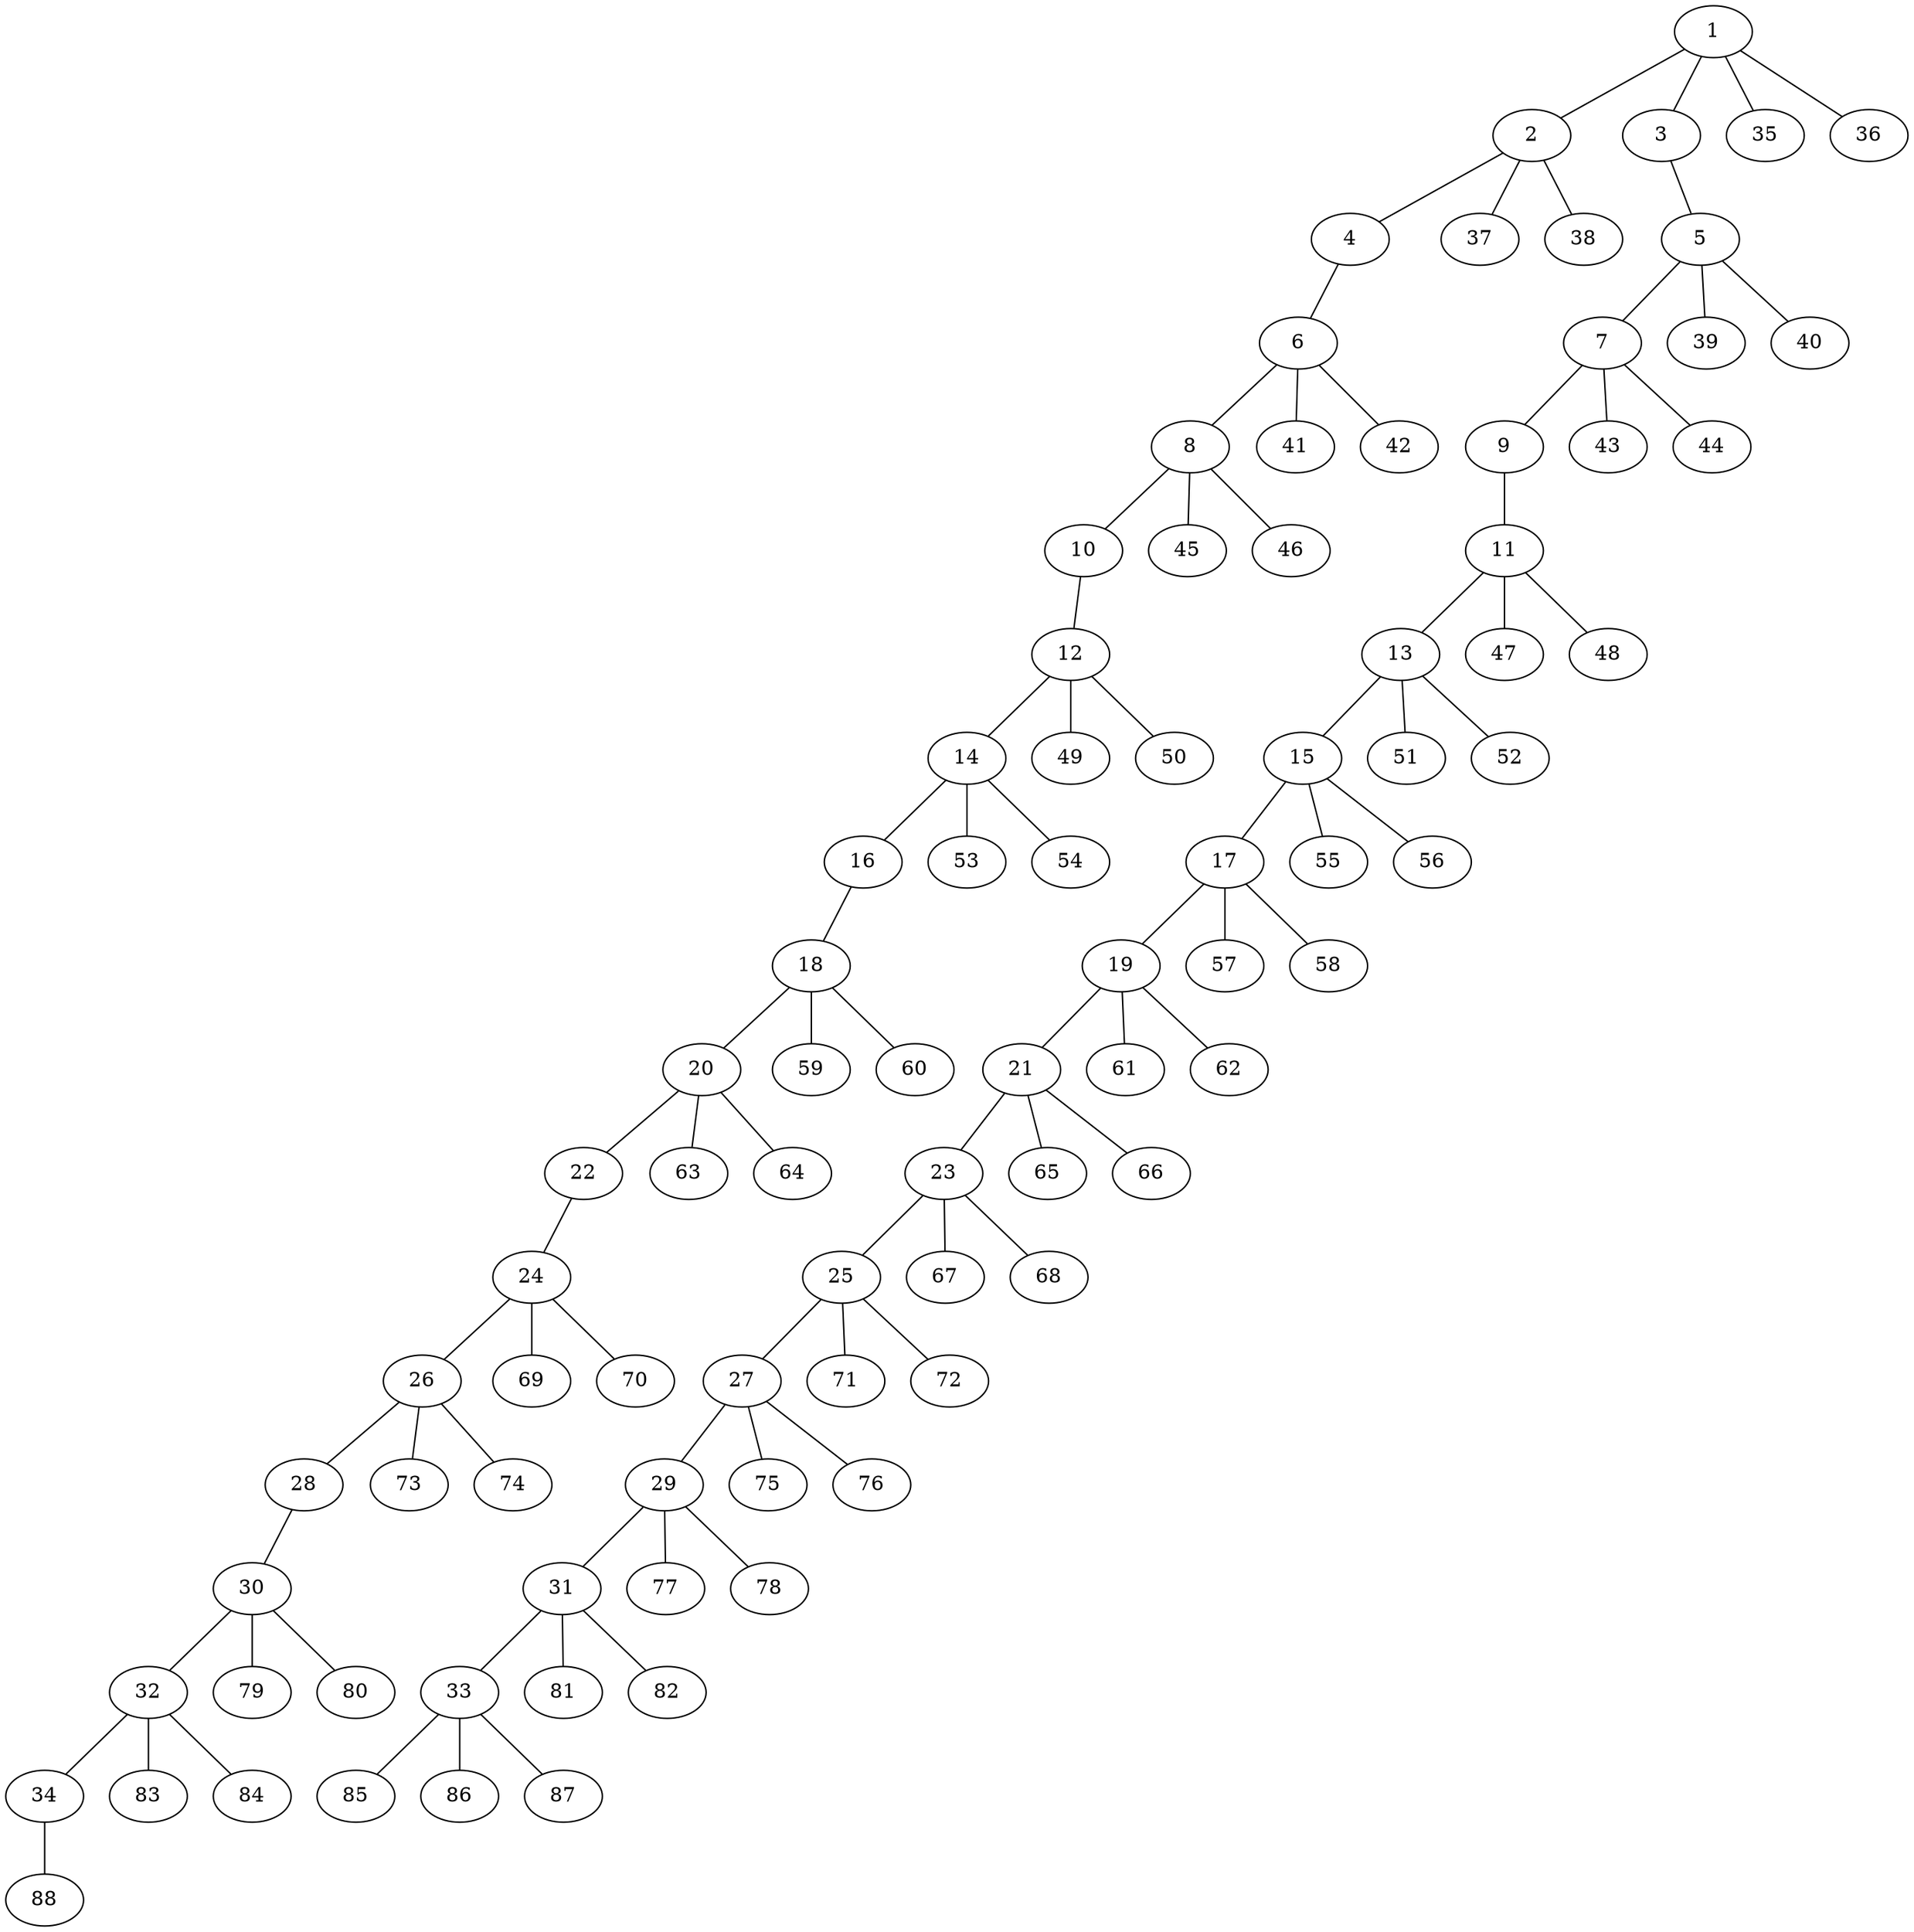 graph molecule_4334 {
	1	 [chem=C];
	2	 [chem=C];
	1 -- 2	 [valence=1];
	3	 [chem=O];
	1 -- 3	 [valence=1];
	35	 [chem=H];
	1 -- 35	 [valence=1];
	36	 [chem=H];
	1 -- 36	 [valence=1];
	4	 [chem=O];
	2 -- 4	 [valence=1];
	37	 [chem=H];
	2 -- 37	 [valence=1];
	38	 [chem=H];
	2 -- 38	 [valence=1];
	5	 [chem=C];
	3 -- 5	 [valence=1];
	6	 [chem=C];
	4 -- 6	 [valence=1];
	7	 [chem=C];
	5 -- 7	 [valence=1];
	39	 [chem=H];
	5 -- 39	 [valence=1];
	40	 [chem=H];
	5 -- 40	 [valence=1];
	8	 [chem=C];
	6 -- 8	 [valence=1];
	41	 [chem=H];
	6 -- 41	 [valence=1];
	42	 [chem=H];
	6 -- 42	 [valence=1];
	9	 [chem=O];
	7 -- 9	 [valence=1];
	43	 [chem=H];
	7 -- 43	 [valence=1];
	44	 [chem=H];
	7 -- 44	 [valence=1];
	10	 [chem=O];
	8 -- 10	 [valence=1];
	45	 [chem=H];
	8 -- 45	 [valence=1];
	46	 [chem=H];
	8 -- 46	 [valence=1];
	11	 [chem=C];
	9 -- 11	 [valence=1];
	12	 [chem=C];
	10 -- 12	 [valence=1];
	13	 [chem=C];
	11 -- 13	 [valence=1];
	47	 [chem=H];
	11 -- 47	 [valence=1];
	48	 [chem=H];
	11 -- 48	 [valence=1];
	14	 [chem=C];
	12 -- 14	 [valence=1];
	49	 [chem=H];
	12 -- 49	 [valence=1];
	50	 [chem=H];
	12 -- 50	 [valence=1];
	15	 [chem=C];
	13 -- 15	 [valence=1];
	51	 [chem=H];
	13 -- 51	 [valence=1];
	52	 [chem=H];
	13 -- 52	 [valence=1];
	16	 [chem=O];
	14 -- 16	 [valence=1];
	53	 [chem=H];
	14 -- 53	 [valence=1];
	54	 [chem=H];
	14 -- 54	 [valence=1];
	17	 [chem=C];
	15 -- 17	 [valence=1];
	55	 [chem=H];
	15 -- 55	 [valence=1];
	56	 [chem=H];
	15 -- 56	 [valence=1];
	18	 [chem=C];
	16 -- 18	 [valence=1];
	19	 [chem=C];
	17 -- 19	 [valence=1];
	57	 [chem=H];
	17 -- 57	 [valence=1];
	58	 [chem=H];
	17 -- 58	 [valence=1];
	20	 [chem=C];
	18 -- 20	 [valence=1];
	59	 [chem=H];
	18 -- 59	 [valence=1];
	60	 [chem=H];
	18 -- 60	 [valence=1];
	21	 [chem=C];
	19 -- 21	 [valence=1];
	61	 [chem=H];
	19 -- 61	 [valence=1];
	62	 [chem=H];
	19 -- 62	 [valence=1];
	22	 [chem=O];
	20 -- 22	 [valence=1];
	63	 [chem=H];
	20 -- 63	 [valence=1];
	64	 [chem=H];
	20 -- 64	 [valence=1];
	23	 [chem=C];
	21 -- 23	 [valence=1];
	65	 [chem=H];
	21 -- 65	 [valence=1];
	66	 [chem=H];
	21 -- 66	 [valence=1];
	24	 [chem=C];
	22 -- 24	 [valence=1];
	25	 [chem=C];
	23 -- 25	 [valence=1];
	67	 [chem=H];
	23 -- 67	 [valence=1];
	68	 [chem=H];
	23 -- 68	 [valence=1];
	26	 [chem=C];
	24 -- 26	 [valence=1];
	69	 [chem=H];
	24 -- 69	 [valence=1];
	70	 [chem=H];
	24 -- 70	 [valence=1];
	27	 [chem=C];
	25 -- 27	 [valence=1];
	71	 [chem=H];
	25 -- 71	 [valence=1];
	72	 [chem=H];
	25 -- 72	 [valence=1];
	28	 [chem=O];
	26 -- 28	 [valence=1];
	73	 [chem=H];
	26 -- 73	 [valence=1];
	74	 [chem=H];
	26 -- 74	 [valence=1];
	29	 [chem=C];
	27 -- 29	 [valence=1];
	75	 [chem=H];
	27 -- 75	 [valence=1];
	76	 [chem=H];
	27 -- 76	 [valence=1];
	30	 [chem=C];
	28 -- 30	 [valence=1];
	31	 [chem=C];
	29 -- 31	 [valence=1];
	77	 [chem=H];
	29 -- 77	 [valence=1];
	78	 [chem=H];
	29 -- 78	 [valence=1];
	32	 [chem=C];
	30 -- 32	 [valence=1];
	79	 [chem=H];
	30 -- 79	 [valence=1];
	80	 [chem=H];
	30 -- 80	 [valence=1];
	33	 [chem=C];
	31 -- 33	 [valence=1];
	81	 [chem=H];
	31 -- 81	 [valence=1];
	82	 [chem=H];
	31 -- 82	 [valence=1];
	34	 [chem=O];
	32 -- 34	 [valence=1];
	83	 [chem=H];
	32 -- 83	 [valence=1];
	84	 [chem=H];
	32 -- 84	 [valence=1];
	85	 [chem=H];
	33 -- 85	 [valence=1];
	86	 [chem=H];
	33 -- 86	 [valence=1];
	87	 [chem=H];
	33 -- 87	 [valence=1];
	88	 [chem=H];
	34 -- 88	 [valence=1];
}
